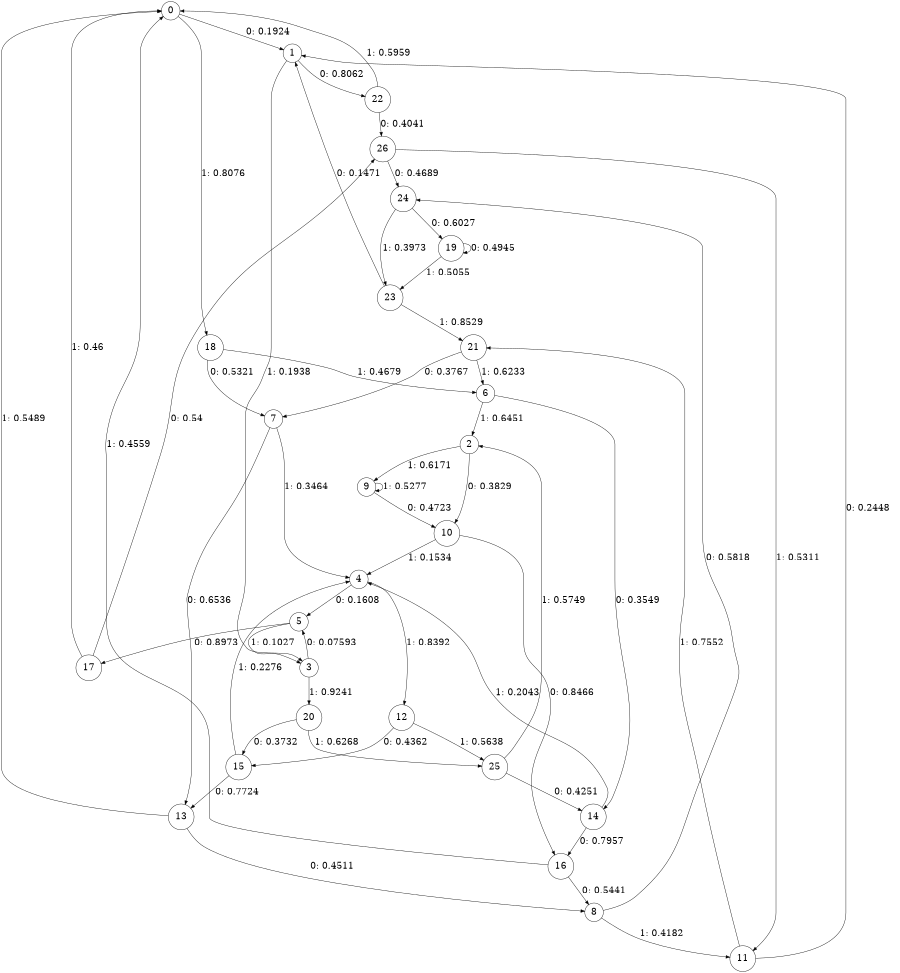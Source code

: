 digraph "ch30concat_phase3_L5" {
size = "6,8.5";
ratio = "fill";
node [shape = circle];
node [fontsize = 24];
edge [fontsize = 24];
0 -> 1 [label = "0: 0.1924   "];
0 -> 18 [label = "1: 0.8076   "];
1 -> 22 [label = "0: 0.8062   "];
1 -> 3 [label = "1: 0.1938   "];
2 -> 10 [label = "0: 0.3829   "];
2 -> 9 [label = "1: 0.6171   "];
3 -> 5 [label = "0: 0.07593  "];
3 -> 20 [label = "1: 0.9241   "];
4 -> 5 [label = "0: 0.1608   "];
4 -> 12 [label = "1: 0.8392   "];
5 -> 17 [label = "0: 0.8973   "];
5 -> 3 [label = "1: 0.1027   "];
6 -> 14 [label = "0: 0.3549   "];
6 -> 2 [label = "1: 0.6451   "];
7 -> 13 [label = "0: 0.6536   "];
7 -> 4 [label = "1: 0.3464   "];
8 -> 24 [label = "0: 0.5818   "];
8 -> 11 [label = "1: 0.4182   "];
9 -> 10 [label = "0: 0.4723   "];
9 -> 9 [label = "1: 0.5277   "];
10 -> 16 [label = "0: 0.8466   "];
10 -> 4 [label = "1: 0.1534   "];
11 -> 1 [label = "0: 0.2448   "];
11 -> 21 [label = "1: 0.7552   "];
12 -> 15 [label = "0: 0.4362   "];
12 -> 25 [label = "1: 0.5638   "];
13 -> 8 [label = "0: 0.4511   "];
13 -> 0 [label = "1: 0.5489   "];
14 -> 16 [label = "0: 0.7957   "];
14 -> 4 [label = "1: 0.2043   "];
15 -> 13 [label = "0: 0.7724   "];
15 -> 4 [label = "1: 0.2276   "];
16 -> 8 [label = "0: 0.5441   "];
16 -> 0 [label = "1: 0.4559   "];
17 -> 26 [label = "0: 0.54     "];
17 -> 0 [label = "1: 0.46     "];
18 -> 7 [label = "0: 0.5321   "];
18 -> 6 [label = "1: 0.4679   "];
19 -> 19 [label = "0: 0.4945   "];
19 -> 23 [label = "1: 0.5055   "];
20 -> 15 [label = "0: 0.3732   "];
20 -> 25 [label = "1: 0.6268   "];
21 -> 7 [label = "0: 0.3767   "];
21 -> 6 [label = "1: 0.6233   "];
22 -> 26 [label = "0: 0.4041   "];
22 -> 0 [label = "1: 0.5959   "];
23 -> 1 [label = "0: 0.1471   "];
23 -> 21 [label = "1: 0.8529   "];
24 -> 19 [label = "0: 0.6027   "];
24 -> 23 [label = "1: 0.3973   "];
25 -> 14 [label = "0: 0.4251   "];
25 -> 2 [label = "1: 0.5749   "];
26 -> 24 [label = "0: 0.4689   "];
26 -> 11 [label = "1: 0.5311   "];
}